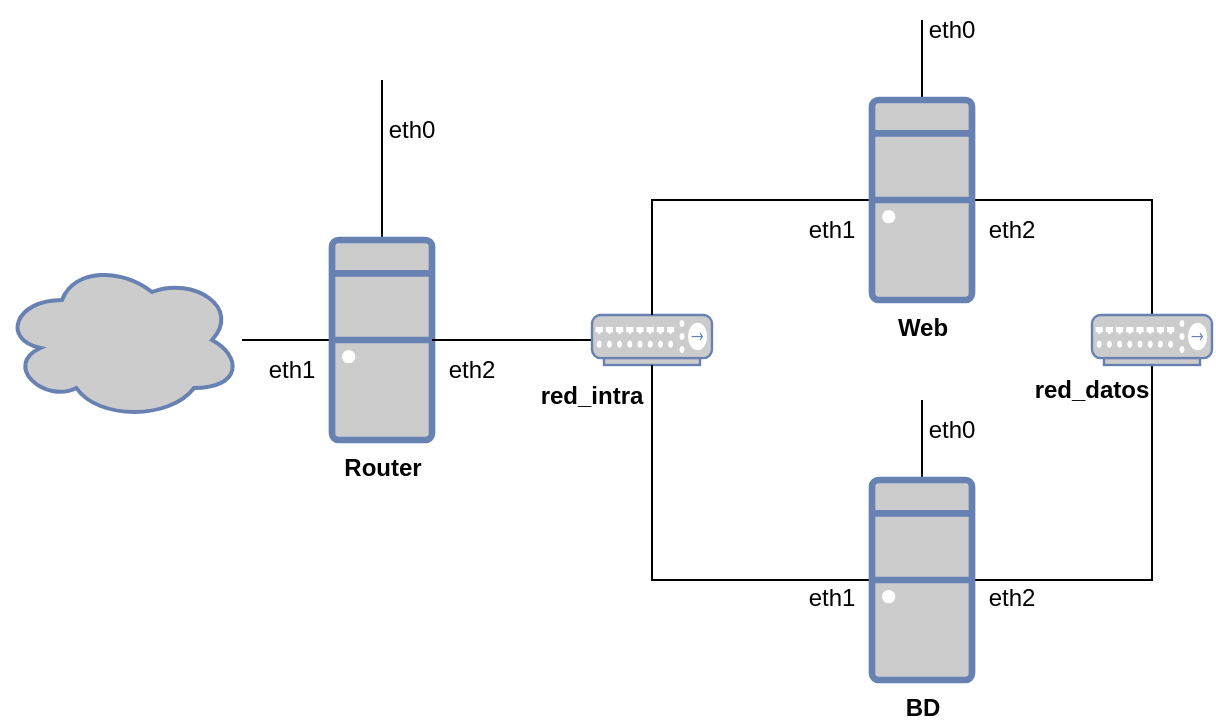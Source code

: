 <mxfile version="22.0.8" type="device">
  <diagram name="Página-1" id="IPbVYzYt1YqHGAzCNpvw">
    <mxGraphModel dx="1434" dy="728" grid="1" gridSize="10" guides="1" tooltips="1" connect="1" arrows="1" fold="1" page="1" pageScale="1" pageWidth="1169" pageHeight="827" math="0" shadow="0">
      <root>
        <mxCell id="0" />
        <mxCell id="1" parent="0" />
        <mxCell id="o6lBdiqdc_8uNh42KdUO-18" value="" style="edgeStyle=orthogonalEdgeStyle;rounded=0;orthogonalLoop=1;jettySize=auto;html=1;endArrow=none;endFill=0;" edge="1" parent="1" source="o6lBdiqdc_8uNh42KdUO-1" target="o6lBdiqdc_8uNh42KdUO-17">
          <mxGeometry relative="1" as="geometry" />
        </mxCell>
        <mxCell id="o6lBdiqdc_8uNh42KdUO-20" value="" style="edgeStyle=orthogonalEdgeStyle;rounded=0;orthogonalLoop=1;jettySize=auto;html=1;endArrow=none;endFill=0;" edge="1" parent="1" source="o6lBdiqdc_8uNh42KdUO-1">
          <mxGeometry relative="1" as="geometry">
            <mxPoint x="315" y="140" as="targetPoint" />
          </mxGeometry>
        </mxCell>
        <mxCell id="o6lBdiqdc_8uNh42KdUO-1" value="&lt;b&gt;&lt;font color=&quot;#000000&quot;&gt;Router&lt;/font&gt;&lt;/b&gt;" style="fontColor=#0066CC;verticalAlign=top;verticalLabelPosition=bottom;labelPosition=center;align=center;html=1;outlineConnect=0;fillColor=#CCCCCC;strokeColor=#6881B3;gradientColor=none;gradientDirection=north;strokeWidth=2;shape=mxgraph.networks.desktop_pc;" vertex="1" parent="1">
          <mxGeometry x="290" y="220" width="50" height="100" as="geometry" />
        </mxCell>
        <mxCell id="o6lBdiqdc_8uNh42KdUO-5" value="" style="edgeStyle=orthogonalEdgeStyle;rounded=0;orthogonalLoop=1;jettySize=auto;html=1;endArrow=none;endFill=0;" edge="1" parent="1" source="o6lBdiqdc_8uNh42KdUO-4" target="o6lBdiqdc_8uNh42KdUO-1">
          <mxGeometry relative="1" as="geometry" />
        </mxCell>
        <mxCell id="o6lBdiqdc_8uNh42KdUO-4" value="" style="fontColor=#0066CC;verticalAlign=top;verticalLabelPosition=bottom;labelPosition=center;align=center;html=1;outlineConnect=0;fillColor=#CCCCCC;strokeColor=#6881B3;gradientColor=none;gradientDirection=north;strokeWidth=2;shape=mxgraph.networks.hub;" vertex="1" parent="1">
          <mxGeometry x="420" y="257.5" width="60" height="25" as="geometry" />
        </mxCell>
        <mxCell id="o6lBdiqdc_8uNh42KdUO-9" value="" style="edgeStyle=orthogonalEdgeStyle;rounded=0;orthogonalLoop=1;jettySize=auto;html=1;endArrow=none;endFill=0;" edge="1" parent="1" source="o6lBdiqdc_8uNh42KdUO-6" target="o6lBdiqdc_8uNh42KdUO-4">
          <mxGeometry relative="1" as="geometry">
            <mxPoint x="480" y="200" as="targetPoint" />
          </mxGeometry>
        </mxCell>
        <mxCell id="o6lBdiqdc_8uNh42KdUO-14" value="" style="edgeStyle=orthogonalEdgeStyle;rounded=0;orthogonalLoop=1;jettySize=auto;html=1;endArrow=none;endFill=0;entryX=0.5;entryY=0;entryDx=0;entryDy=0;entryPerimeter=0;" edge="1" parent="1" source="o6lBdiqdc_8uNh42KdUO-6" target="o6lBdiqdc_8uNh42KdUO-12">
          <mxGeometry relative="1" as="geometry">
            <mxPoint x="700" y="200" as="targetPoint" />
          </mxGeometry>
        </mxCell>
        <mxCell id="o6lBdiqdc_8uNh42KdUO-22" value="" style="edgeStyle=orthogonalEdgeStyle;rounded=0;orthogonalLoop=1;jettySize=auto;html=1;endArrow=none;endFill=0;" edge="1" parent="1" source="o6lBdiqdc_8uNh42KdUO-6">
          <mxGeometry relative="1" as="geometry">
            <mxPoint x="585" y="110" as="targetPoint" />
          </mxGeometry>
        </mxCell>
        <mxCell id="o6lBdiqdc_8uNh42KdUO-6" value="&lt;b&gt;&lt;font color=&quot;#000000&quot;&gt;Web&lt;/font&gt;&lt;/b&gt;" style="fontColor=#0066CC;verticalAlign=top;verticalLabelPosition=bottom;labelPosition=center;align=center;html=1;outlineConnect=0;fillColor=#CCCCCC;strokeColor=#6881B3;gradientColor=none;gradientDirection=north;strokeWidth=2;shape=mxgraph.networks.desktop_pc;" vertex="1" parent="1">
          <mxGeometry x="560" y="150" width="50" height="100" as="geometry" />
        </mxCell>
        <mxCell id="o6lBdiqdc_8uNh42KdUO-11" value="" style="edgeStyle=orthogonalEdgeStyle;rounded=0;orthogonalLoop=1;jettySize=auto;html=1;endArrow=none;endFill=0;" edge="1" parent="1" source="o6lBdiqdc_8uNh42KdUO-7" target="o6lBdiqdc_8uNh42KdUO-4">
          <mxGeometry relative="1" as="geometry">
            <mxPoint x="515" y="350" as="targetPoint" />
          </mxGeometry>
        </mxCell>
        <mxCell id="o6lBdiqdc_8uNh42KdUO-16" value="" style="edgeStyle=orthogonalEdgeStyle;rounded=0;orthogonalLoop=1;jettySize=auto;html=1;endArrow=none;endFill=0;entryX=0.5;entryY=1;entryDx=0;entryDy=0;entryPerimeter=0;" edge="1" parent="1" source="o6lBdiqdc_8uNh42KdUO-7" target="o6lBdiqdc_8uNh42KdUO-12">
          <mxGeometry relative="1" as="geometry">
            <mxPoint x="655" y="350" as="targetPoint" />
          </mxGeometry>
        </mxCell>
        <mxCell id="o6lBdiqdc_8uNh42KdUO-23" value="" style="edgeStyle=orthogonalEdgeStyle;rounded=0;orthogonalLoop=1;jettySize=auto;html=1;endArrow=none;endFill=0;" edge="1" parent="1" source="o6lBdiqdc_8uNh42KdUO-7">
          <mxGeometry relative="1" as="geometry">
            <mxPoint x="585" y="300" as="targetPoint" />
          </mxGeometry>
        </mxCell>
        <mxCell id="o6lBdiqdc_8uNh42KdUO-7" value="&lt;b&gt;&lt;font color=&quot;#000000&quot;&gt;BD&lt;/font&gt;&lt;/b&gt;" style="fontColor=#0066CC;verticalAlign=top;verticalLabelPosition=bottom;labelPosition=center;align=center;html=1;outlineConnect=0;fillColor=#CCCCCC;strokeColor=#6881B3;gradientColor=none;gradientDirection=north;strokeWidth=2;shape=mxgraph.networks.desktop_pc;" vertex="1" parent="1">
          <mxGeometry x="560" y="340" width="50" height="100" as="geometry" />
        </mxCell>
        <mxCell id="o6lBdiqdc_8uNh42KdUO-12" value="" style="fontColor=#0066CC;verticalAlign=top;verticalLabelPosition=bottom;labelPosition=center;align=center;html=1;outlineConnect=0;fillColor=#CCCCCC;strokeColor=#6881B3;gradientColor=none;gradientDirection=north;strokeWidth=2;shape=mxgraph.networks.hub;" vertex="1" parent="1">
          <mxGeometry x="670" y="257.5" width="60" height="25" as="geometry" />
        </mxCell>
        <mxCell id="o6lBdiqdc_8uNh42KdUO-17" value="" style="ellipse;shape=cloud;whiteSpace=wrap;html=1;verticalAlign=top;fillColor=#CCCCCC;strokeColor=#6881B3;fontColor=#0066CC;gradientColor=none;gradientDirection=north;strokeWidth=2;" vertex="1" parent="1">
          <mxGeometry x="125" y="230" width="120" height="80" as="geometry" />
        </mxCell>
        <mxCell id="o6lBdiqdc_8uNh42KdUO-24" value="eth0" style="text;strokeColor=none;align=center;fillColor=none;html=1;verticalAlign=middle;whiteSpace=wrap;rounded=0;" vertex="1" parent="1">
          <mxGeometry x="300" y="150" width="60" height="30" as="geometry" />
        </mxCell>
        <mxCell id="o6lBdiqdc_8uNh42KdUO-25" value="eth0" style="text;strokeColor=none;align=center;fillColor=none;html=1;verticalAlign=middle;whiteSpace=wrap;rounded=0;" vertex="1" parent="1">
          <mxGeometry x="570" y="100" width="60" height="30" as="geometry" />
        </mxCell>
        <mxCell id="o6lBdiqdc_8uNh42KdUO-26" value="eth0" style="text;strokeColor=none;align=center;fillColor=none;html=1;verticalAlign=middle;whiteSpace=wrap;rounded=0;" vertex="1" parent="1">
          <mxGeometry x="570" y="300" width="60" height="30" as="geometry" />
        </mxCell>
        <mxCell id="o6lBdiqdc_8uNh42KdUO-27" value="eth1" style="text;strokeColor=none;align=center;fillColor=none;html=1;verticalAlign=middle;whiteSpace=wrap;rounded=0;" vertex="1" parent="1">
          <mxGeometry x="240" y="270" width="60" height="30" as="geometry" />
        </mxCell>
        <mxCell id="o6lBdiqdc_8uNh42KdUO-28" value="eth2" style="text;strokeColor=none;align=center;fillColor=none;html=1;verticalAlign=middle;whiteSpace=wrap;rounded=0;" vertex="1" parent="1">
          <mxGeometry x="330" y="270" width="60" height="30" as="geometry" />
        </mxCell>
        <mxCell id="o6lBdiqdc_8uNh42KdUO-29" value="eth1" style="text;strokeColor=none;align=center;fillColor=none;html=1;verticalAlign=middle;whiteSpace=wrap;rounded=0;" vertex="1" parent="1">
          <mxGeometry x="510" y="200" width="60" height="30" as="geometry" />
        </mxCell>
        <mxCell id="o6lBdiqdc_8uNh42KdUO-30" value="eth1" style="text;strokeColor=none;align=center;fillColor=none;html=1;verticalAlign=middle;whiteSpace=wrap;rounded=0;" vertex="1" parent="1">
          <mxGeometry x="510" y="384" width="60" height="30" as="geometry" />
        </mxCell>
        <mxCell id="o6lBdiqdc_8uNh42KdUO-31" value="eth2" style="text;strokeColor=none;align=center;fillColor=none;html=1;verticalAlign=middle;whiteSpace=wrap;rounded=0;" vertex="1" parent="1">
          <mxGeometry x="600" y="200" width="60" height="30" as="geometry" />
        </mxCell>
        <mxCell id="o6lBdiqdc_8uNh42KdUO-32" value="eth2" style="text;strokeColor=none;align=center;fillColor=none;html=1;verticalAlign=middle;whiteSpace=wrap;rounded=0;" vertex="1" parent="1">
          <mxGeometry x="600" y="384" width="60" height="30" as="geometry" />
        </mxCell>
        <mxCell id="o6lBdiqdc_8uNh42KdUO-33" value="&lt;b&gt;red_intra&lt;/b&gt;" style="text;strokeColor=none;align=center;fillColor=none;html=1;verticalAlign=middle;whiteSpace=wrap;rounded=0;" vertex="1" parent="1">
          <mxGeometry x="390" y="282.5" width="60" height="30" as="geometry" />
        </mxCell>
        <mxCell id="o6lBdiqdc_8uNh42KdUO-34" value="&lt;b&gt;red_datos&lt;/b&gt;" style="text;strokeColor=none;align=center;fillColor=none;html=1;verticalAlign=middle;whiteSpace=wrap;rounded=0;" vertex="1" parent="1">
          <mxGeometry x="640" y="280" width="60" height="30" as="geometry" />
        </mxCell>
      </root>
    </mxGraphModel>
  </diagram>
</mxfile>
